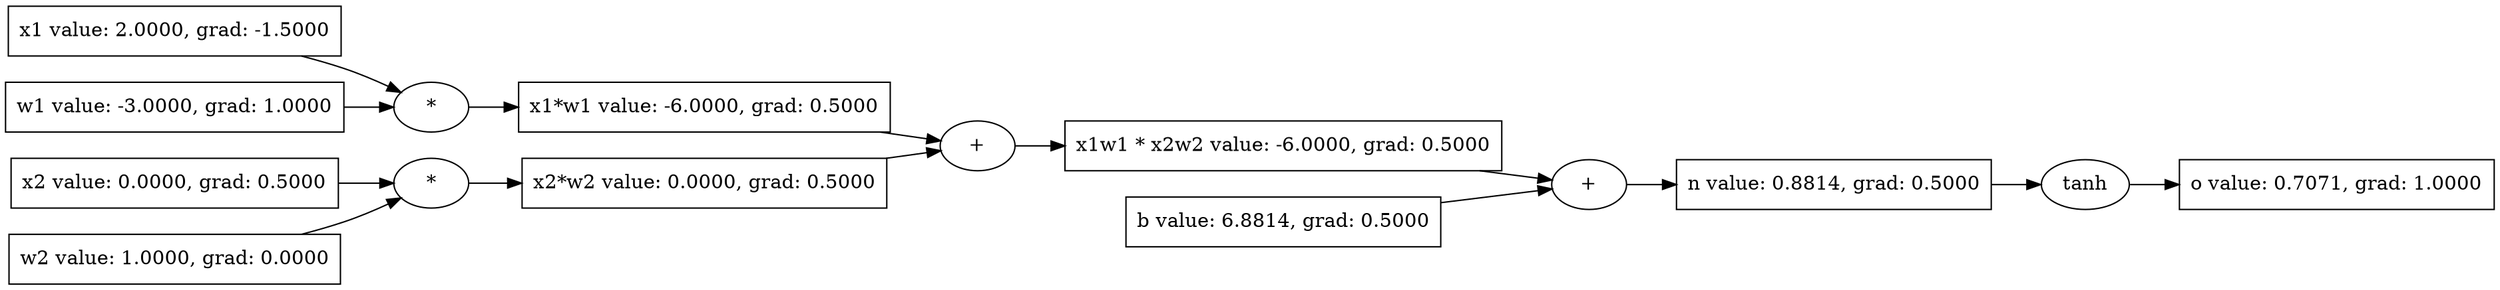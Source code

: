 digraph {
graph [rankdir=LR]
  "94191604491904" [label="o value: 0.7071, grad: 1.0000" shape=record]
  "94191604491904tanh" [label="tanh"]
  "94191604491904tanh" -> "94191604491904"
  "94191604491728" -> "94191604491904tanh"
  "94191604491728" [label="n value: 0.8814, grad: 0.5000" shape=record]
  "94191604491728+" [label="+"]
  "94191604491728+" -> "94191604491728"
  "94191604491280" -> "94191604491728+"
  "94191604491456" -> "94191604491728+"
  "94191604491280" [label="x1w1 * x2w2 value: -6.0000, grad: 0.5000" shape=record]
  "94191604491280+" [label="+"]
  "94191604491280+" -> "94191604491280"
  "94191604490800" -> "94191604491280+"
  "94191604491008" -> "94191604491280+"
  "94191604490800" [label="x1*w1 value: -6.0000, grad: 0.5000" shape=record]
  "94191604490800*" [label="*"]
  "94191604490800*" -> "94191604490800"
  "94191604489920" -> "94191604490800*"
  "94191604489552" -> "94191604490800*"
  "94191604489920" [label="x1 value: 2.0000, grad: -1.5000" shape=record]
  "94191604489552" [label="w1 value: -3.0000, grad: 1.0000" shape=record]
  "94191604491008" [label="x2*w2 value: 0.0000, grad: 0.5000" shape=record]
  "94191604491008*" [label="*"]
  "94191604491008*" -> "94191604491008"
  "94191604490352" -> "94191604491008*"
  "94191604490528" -> "94191604491008*"
  "94191604490352" [label="x2 value: 0.0000, grad: 0.5000" shape=record]
  "94191604490528" [label="w2 value: 1.0000, grad: 0.0000" shape=record]
  "94191604491456" [label="b value: 6.8814, grad: 0.5000" shape=record]
}
